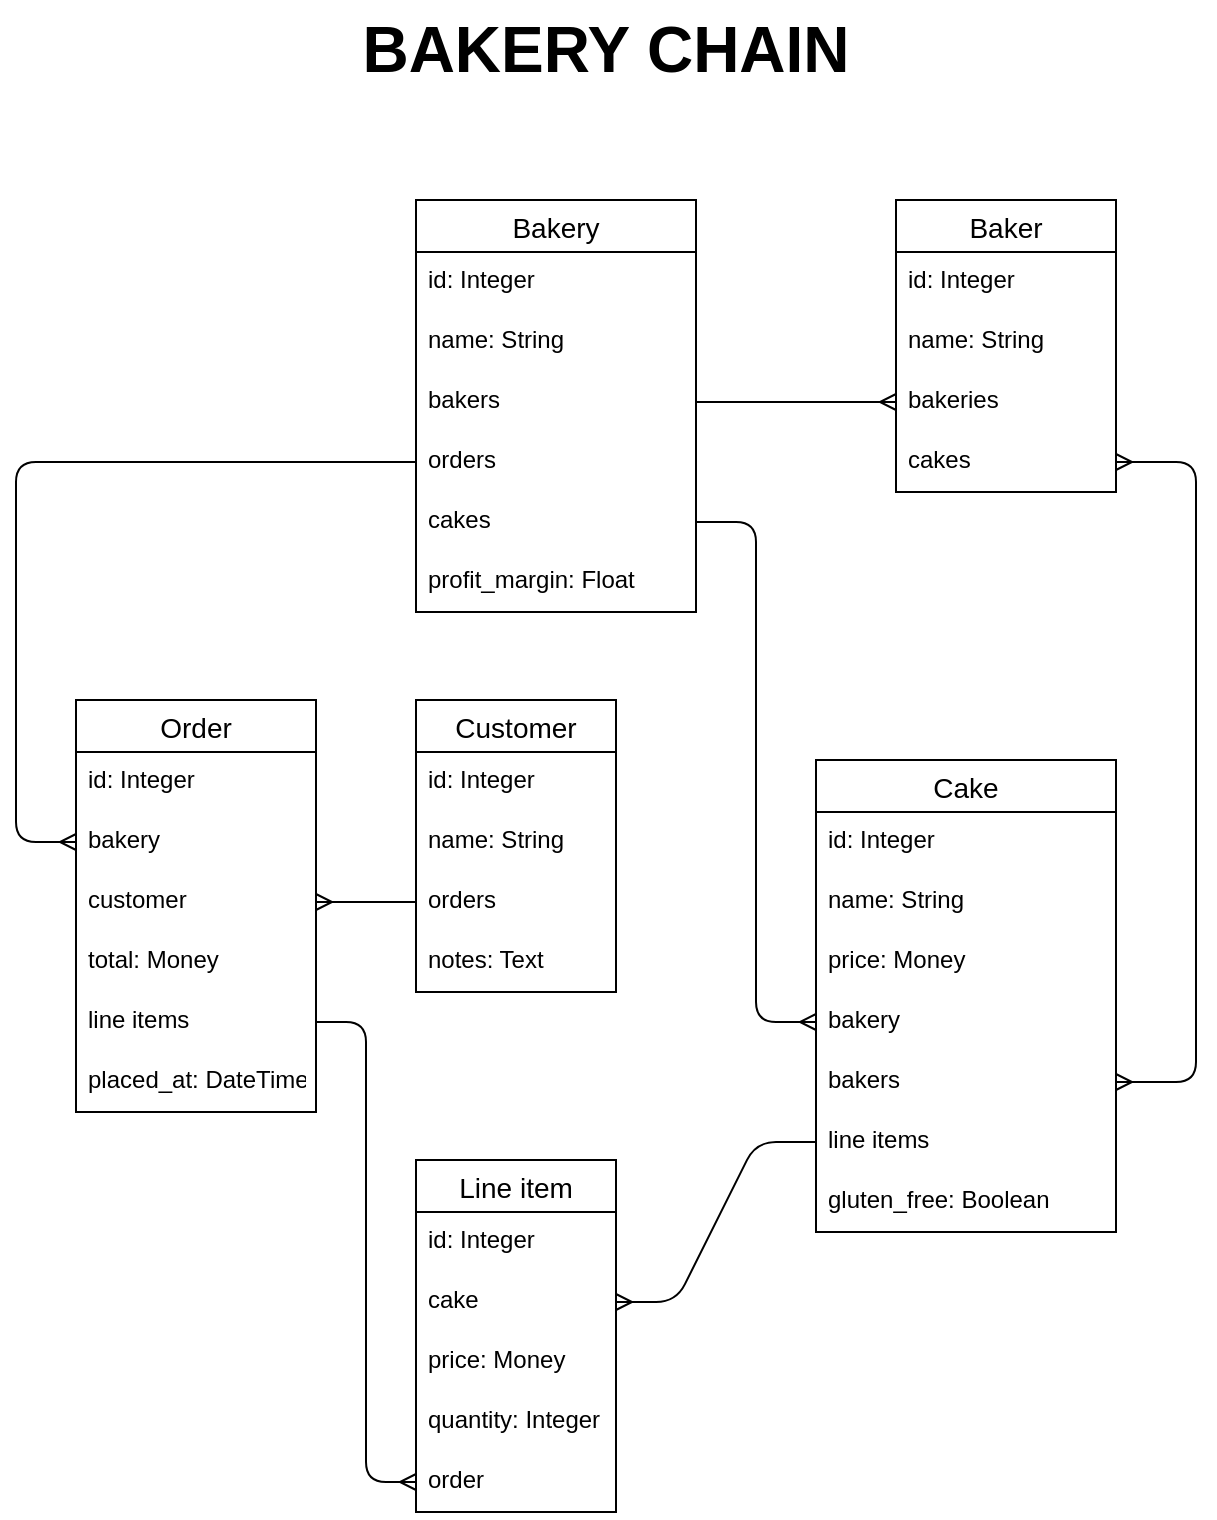 <mxfile version="14.6.13" type="device"><diagram id="R2lEEEUBdFMjLlhIrx00" name="Page-1"><mxGraphModel dx="946" dy="1803" grid="1" gridSize="10" guides="1" tooltips="1" connect="1" arrows="1" fold="1" page="1" pageScale="1" pageWidth="850" pageHeight="1100" math="0" shadow="0" extFonts="Permanent Marker^https://fonts.googleapis.com/css?family=Permanent+Marker"><root><mxCell id="0"/><mxCell id="1" parent="0"/><mxCell id="kBxsYk4cJBn89Wh-khyj-1" value="BAKERY CHAIN" style="text;html=1;strokeColor=none;fillColor=none;align=center;verticalAlign=middle;whiteSpace=wrap;rounded=0;fontSize=32;fontStyle=1" vertex="1" parent="1"><mxGeometry x="240" y="-960" width="370" height="50" as="geometry"/></mxCell><mxCell id="kBxsYk4cJBn89Wh-khyj-15" value="Bakery" style="swimlane;fontStyle=0;childLayout=stackLayout;horizontal=1;startSize=26;horizontalStack=0;resizeParent=1;resizeParentMax=0;resizeLast=0;collapsible=1;marginBottom=0;align=center;fontSize=14;" vertex="1" parent="1"><mxGeometry x="330" y="-860" width="140" height="206" as="geometry"/></mxCell><mxCell id="kBxsYk4cJBn89Wh-khyj-16" value="id: Integer" style="text;strokeColor=none;fillColor=none;spacingLeft=4;spacingRight=4;overflow=hidden;rotatable=0;points=[[0,0.5],[1,0.5]];portConstraint=eastwest;fontSize=12;" vertex="1" parent="kBxsYk4cJBn89Wh-khyj-15"><mxGeometry y="26" width="140" height="30" as="geometry"/></mxCell><mxCell id="kBxsYk4cJBn89Wh-khyj-17" value="name: String" style="text;strokeColor=none;fillColor=none;spacingLeft=4;spacingRight=4;overflow=hidden;rotatable=0;points=[[0,0.5],[1,0.5]];portConstraint=eastwest;fontSize=12;" vertex="1" parent="kBxsYk4cJBn89Wh-khyj-15"><mxGeometry y="56" width="140" height="30" as="geometry"/></mxCell><mxCell id="kBxsYk4cJBn89Wh-khyj-18" value="bakers" style="text;strokeColor=none;fillColor=none;spacingLeft=4;spacingRight=4;overflow=hidden;rotatable=0;points=[[0,0.5],[1,0.5]];portConstraint=eastwest;fontSize=12;" vertex="1" parent="kBxsYk4cJBn89Wh-khyj-15"><mxGeometry y="86" width="140" height="30" as="geometry"/></mxCell><mxCell id="kBxsYk4cJBn89Wh-khyj-82" value="orders" style="text;strokeColor=none;fillColor=none;spacingLeft=4;spacingRight=4;overflow=hidden;rotatable=0;points=[[0,0.5],[1,0.5]];portConstraint=eastwest;fontSize=12;" vertex="1" parent="kBxsYk4cJBn89Wh-khyj-15"><mxGeometry y="116" width="140" height="30" as="geometry"/></mxCell><mxCell id="kBxsYk4cJBn89Wh-khyj-19" value="cakes" style="text;strokeColor=none;fillColor=none;spacingLeft=4;spacingRight=4;overflow=hidden;rotatable=0;points=[[0,0.5],[1,0.5]];portConstraint=eastwest;fontSize=12;" vertex="1" parent="kBxsYk4cJBn89Wh-khyj-15"><mxGeometry y="146" width="140" height="30" as="geometry"/></mxCell><mxCell id="kBxsYk4cJBn89Wh-khyj-87" value="profit_margin: Float" style="text;strokeColor=none;fillColor=none;spacingLeft=4;spacingRight=4;overflow=hidden;rotatable=0;points=[[0,0.5],[1,0.5]];portConstraint=eastwest;fontSize=12;" vertex="1" parent="kBxsYk4cJBn89Wh-khyj-15"><mxGeometry y="176" width="140" height="30" as="geometry"/></mxCell><mxCell id="kBxsYk4cJBn89Wh-khyj-21" value="Baker" style="swimlane;fontStyle=0;childLayout=stackLayout;horizontal=1;startSize=26;horizontalStack=0;resizeParent=1;resizeParentMax=0;resizeLast=0;collapsible=1;marginBottom=0;align=center;fontSize=14;" vertex="1" parent="1"><mxGeometry x="570" y="-860" width="110" height="146" as="geometry"/></mxCell><mxCell id="kBxsYk4cJBn89Wh-khyj-22" value="id: Integer" style="text;strokeColor=none;fillColor=none;spacingLeft=4;spacingRight=4;overflow=hidden;rotatable=0;points=[[0,0.5],[1,0.5]];portConstraint=eastwest;fontSize=12;" vertex="1" parent="kBxsYk4cJBn89Wh-khyj-21"><mxGeometry y="26" width="110" height="30" as="geometry"/></mxCell><mxCell id="kBxsYk4cJBn89Wh-khyj-23" value="name: String" style="text;strokeColor=none;fillColor=none;spacingLeft=4;spacingRight=4;overflow=hidden;rotatable=0;points=[[0,0.5],[1,0.5]];portConstraint=eastwest;fontSize=12;" vertex="1" parent="kBxsYk4cJBn89Wh-khyj-21"><mxGeometry y="56" width="110" height="30" as="geometry"/></mxCell><mxCell id="kBxsYk4cJBn89Wh-khyj-24" value="bakeries" style="text;strokeColor=none;fillColor=none;spacingLeft=4;spacingRight=4;overflow=hidden;rotatable=0;points=[[0,0.5],[1,0.5]];portConstraint=eastwest;fontSize=12;" vertex="1" parent="kBxsYk4cJBn89Wh-khyj-21"><mxGeometry y="86" width="110" height="30" as="geometry"/></mxCell><mxCell id="kBxsYk4cJBn89Wh-khyj-25" value="cakes" style="text;strokeColor=none;fillColor=none;spacingLeft=4;spacingRight=4;overflow=hidden;rotatable=0;points=[[0,0.5],[1,0.5]];portConstraint=eastwest;fontSize=12;" vertex="1" parent="kBxsYk4cJBn89Wh-khyj-21"><mxGeometry y="116" width="110" height="30" as="geometry"/></mxCell><mxCell id="kBxsYk4cJBn89Wh-khyj-26" value="Cake" style="swimlane;fontStyle=0;childLayout=stackLayout;horizontal=1;startSize=26;horizontalStack=0;resizeParent=1;resizeParentMax=0;resizeLast=0;collapsible=1;marginBottom=0;align=center;fontSize=14;" vertex="1" parent="1"><mxGeometry x="530" y="-580" width="150" height="236" as="geometry"/></mxCell><mxCell id="kBxsYk4cJBn89Wh-khyj-27" value="id: Integer" style="text;strokeColor=none;fillColor=none;spacingLeft=4;spacingRight=4;overflow=hidden;rotatable=0;points=[[0,0.5],[1,0.5]];portConstraint=eastwest;fontSize=12;" vertex="1" parent="kBxsYk4cJBn89Wh-khyj-26"><mxGeometry y="26" width="150" height="30" as="geometry"/></mxCell><mxCell id="kBxsYk4cJBn89Wh-khyj-28" value="name: String" style="text;strokeColor=none;fillColor=none;spacingLeft=4;spacingRight=4;overflow=hidden;rotatable=0;points=[[0,0.5],[1,0.5]];portConstraint=eastwest;fontSize=12;" vertex="1" parent="kBxsYk4cJBn89Wh-khyj-26"><mxGeometry y="56" width="150" height="30" as="geometry"/></mxCell><mxCell id="kBxsYk4cJBn89Wh-khyj-69" value="price: Money" style="text;strokeColor=none;fillColor=none;spacingLeft=4;spacingRight=4;overflow=hidden;rotatable=0;points=[[0,0.5],[1,0.5]];portConstraint=eastwest;fontSize=12;" vertex="1" parent="kBxsYk4cJBn89Wh-khyj-26"><mxGeometry y="86" width="150" height="30" as="geometry"/></mxCell><mxCell id="kBxsYk4cJBn89Wh-khyj-77" value="bakery" style="text;strokeColor=none;fillColor=none;spacingLeft=4;spacingRight=4;overflow=hidden;rotatable=0;points=[[0,0.5],[1,0.5]];portConstraint=eastwest;fontSize=12;" vertex="1" parent="kBxsYk4cJBn89Wh-khyj-26"><mxGeometry y="116" width="150" height="30" as="geometry"/></mxCell><mxCell id="kBxsYk4cJBn89Wh-khyj-30" value="bakers" style="text;strokeColor=none;fillColor=none;spacingLeft=4;spacingRight=4;overflow=hidden;rotatable=0;points=[[0,0.5],[1,0.5]];portConstraint=eastwest;fontSize=12;" vertex="1" parent="kBxsYk4cJBn89Wh-khyj-26"><mxGeometry y="146" width="150" height="30" as="geometry"/></mxCell><mxCell id="kBxsYk4cJBn89Wh-khyj-72" value="line items" style="text;strokeColor=none;fillColor=none;spacingLeft=4;spacingRight=4;overflow=hidden;rotatable=0;points=[[0,0.5],[1,0.5]];portConstraint=eastwest;fontSize=12;" vertex="1" parent="kBxsYk4cJBn89Wh-khyj-26"><mxGeometry y="176" width="150" height="30" as="geometry"/></mxCell><mxCell id="kBxsYk4cJBn89Wh-khyj-86" value="gluten_free: Boolean" style="text;strokeColor=none;fillColor=none;spacingLeft=4;spacingRight=4;overflow=hidden;rotatable=0;points=[[0,0.5],[1,0.5]];portConstraint=eastwest;fontSize=12;" vertex="1" parent="kBxsYk4cJBn89Wh-khyj-26"><mxGeometry y="206" width="150" height="30" as="geometry"/></mxCell><mxCell id="kBxsYk4cJBn89Wh-khyj-40" value="" style="edgeStyle=elbowEdgeStyle;fontSize=12;html=1;endArrow=ERmany;startArrow=ERmany;entryX=1;entryY=0.5;entryDx=0;entryDy=0;" edge="1" parent="1" source="kBxsYk4cJBn89Wh-khyj-25" target="kBxsYk4cJBn89Wh-khyj-30"><mxGeometry width="100" height="100" relative="1" as="geometry"><mxPoint x="425.5" y="-400" as="sourcePoint"/><mxPoint x="525.5" y="-500" as="targetPoint"/><Array as="points"><mxPoint x="720" y="-590"/></Array></mxGeometry></mxCell><mxCell id="kBxsYk4cJBn89Wh-khyj-42" value="" style="edgeStyle=elbowEdgeStyle;fontSize=12;html=1;endArrow=ERmany;startArrow=none;startFill=0;" edge="1" parent="1" source="kBxsYk4cJBn89Wh-khyj-18" target="kBxsYk4cJBn89Wh-khyj-24"><mxGeometry width="100" height="100" relative="1" as="geometry"><mxPoint x="360.5" y="-730" as="sourcePoint"/><mxPoint x="460.5" y="-830" as="targetPoint"/></mxGeometry></mxCell><mxCell id="kBxsYk4cJBn89Wh-khyj-43" value="Order" style="swimlane;fontStyle=0;childLayout=stackLayout;horizontal=1;startSize=26;horizontalStack=0;resizeParent=1;resizeParentMax=0;resizeLast=0;collapsible=1;marginBottom=0;align=center;fontSize=14;" vertex="1" parent="1"><mxGeometry x="160" y="-610" width="120" height="206" as="geometry"/></mxCell><mxCell id="kBxsYk4cJBn89Wh-khyj-80" value="id: Integer" style="text;strokeColor=none;fillColor=none;spacingLeft=4;spacingRight=4;overflow=hidden;rotatable=0;points=[[0,0.5],[1,0.5]];portConstraint=eastwest;fontSize=12;" vertex="1" parent="kBxsYk4cJBn89Wh-khyj-43"><mxGeometry y="26" width="120" height="30" as="geometry"/></mxCell><mxCell id="kBxsYk4cJBn89Wh-khyj-44" value="bakery" style="text;strokeColor=none;fillColor=none;spacingLeft=4;spacingRight=4;overflow=hidden;rotatable=0;points=[[0,0.5],[1,0.5]];portConstraint=eastwest;fontSize=12;" vertex="1" parent="kBxsYk4cJBn89Wh-khyj-43"><mxGeometry y="56" width="120" height="30" as="geometry"/></mxCell><mxCell id="kBxsYk4cJBn89Wh-khyj-45" value="customer" style="text;strokeColor=none;fillColor=none;spacingLeft=4;spacingRight=4;overflow=hidden;rotatable=0;points=[[0,0.5],[1,0.5]];portConstraint=eastwest;fontSize=12;" vertex="1" parent="kBxsYk4cJBn89Wh-khyj-43"><mxGeometry y="86" width="120" height="30" as="geometry"/></mxCell><mxCell id="kBxsYk4cJBn89Wh-khyj-74" value="total: Money" style="text;strokeColor=none;fillColor=none;spacingLeft=4;spacingRight=4;overflow=hidden;rotatable=0;points=[[0,0.5],[1,0.5]];portConstraint=eastwest;fontSize=12;" vertex="1" parent="kBxsYk4cJBn89Wh-khyj-43"><mxGeometry y="116" width="120" height="30" as="geometry"/></mxCell><mxCell id="kBxsYk4cJBn89Wh-khyj-46" value="line items" style="text;strokeColor=none;fillColor=none;spacingLeft=4;spacingRight=4;overflow=hidden;rotatable=0;points=[[0,0.5],[1,0.5]];portConstraint=eastwest;fontSize=12;" vertex="1" parent="kBxsYk4cJBn89Wh-khyj-43"><mxGeometry y="146" width="120" height="30" as="geometry"/></mxCell><mxCell id="kBxsYk4cJBn89Wh-khyj-89" value="placed_at: DateTime" style="text;strokeColor=none;fillColor=none;spacingLeft=4;spacingRight=4;overflow=hidden;rotatable=0;points=[[0,0.5],[1,0.5]];portConstraint=eastwest;fontSize=12;" vertex="1" parent="kBxsYk4cJBn89Wh-khyj-43"><mxGeometry y="176" width="120" height="30" as="geometry"/></mxCell><mxCell id="kBxsYk4cJBn89Wh-khyj-60" value="Line item" style="swimlane;fontStyle=0;childLayout=stackLayout;horizontal=1;startSize=26;horizontalStack=0;resizeParent=1;resizeParentMax=0;resizeLast=0;collapsible=1;marginBottom=0;align=center;fontSize=14;" vertex="1" parent="1"><mxGeometry x="330" y="-380" width="100" height="176" as="geometry"/></mxCell><mxCell id="kBxsYk4cJBn89Wh-khyj-61" value="id: Integer" style="text;strokeColor=none;fillColor=none;spacingLeft=4;spacingRight=4;overflow=hidden;rotatable=0;points=[[0,0.5],[1,0.5]];portConstraint=eastwest;fontSize=12;" vertex="1" parent="kBxsYk4cJBn89Wh-khyj-60"><mxGeometry y="26" width="100" height="30" as="geometry"/></mxCell><mxCell id="kBxsYk4cJBn89Wh-khyj-76" value="cake" style="text;strokeColor=none;fillColor=none;spacingLeft=4;spacingRight=4;overflow=hidden;rotatable=0;points=[[0,0.5],[1,0.5]];portConstraint=eastwest;fontSize=12;" vertex="1" parent="kBxsYk4cJBn89Wh-khyj-60"><mxGeometry y="56" width="100" height="30" as="geometry"/></mxCell><mxCell id="kBxsYk4cJBn89Wh-khyj-62" value="price: Money" style="text;strokeColor=none;fillColor=none;spacingLeft=4;spacingRight=4;overflow=hidden;rotatable=0;points=[[0,0.5],[1,0.5]];portConstraint=eastwest;fontSize=12;" vertex="1" parent="kBxsYk4cJBn89Wh-khyj-60"><mxGeometry y="86" width="100" height="30" as="geometry"/></mxCell><mxCell id="kBxsYk4cJBn89Wh-khyj-63" value="quantity: Integer" style="text;strokeColor=none;fillColor=none;spacingLeft=4;spacingRight=4;overflow=hidden;rotatable=0;points=[[0,0.5],[1,0.5]];portConstraint=eastwest;fontSize=12;" vertex="1" parent="kBxsYk4cJBn89Wh-khyj-60"><mxGeometry y="116" width="100" height="30" as="geometry"/></mxCell><mxCell id="kBxsYk4cJBn89Wh-khyj-71" value="order&#10;" style="text;strokeColor=none;fillColor=none;spacingLeft=4;spacingRight=4;overflow=hidden;rotatable=0;points=[[0,0.5],[1,0.5]];portConstraint=eastwest;fontSize=12;" vertex="1" parent="kBxsYk4cJBn89Wh-khyj-60"><mxGeometry y="146" width="100" height="30" as="geometry"/></mxCell><mxCell id="kBxsYk4cJBn89Wh-khyj-64" value="Customer" style="swimlane;fontStyle=0;childLayout=stackLayout;horizontal=1;startSize=26;horizontalStack=0;resizeParent=1;resizeParentMax=0;resizeLast=0;collapsible=1;marginBottom=0;align=center;fontSize=14;" vertex="1" parent="1"><mxGeometry x="330" y="-610" width="100" height="146" as="geometry"/></mxCell><mxCell id="kBxsYk4cJBn89Wh-khyj-65" value="id: Integer" style="text;strokeColor=none;fillColor=none;spacingLeft=4;spacingRight=4;overflow=hidden;rotatable=0;points=[[0,0.5],[1,0.5]];portConstraint=eastwest;fontSize=12;" vertex="1" parent="kBxsYk4cJBn89Wh-khyj-64"><mxGeometry y="26" width="100" height="30" as="geometry"/></mxCell><mxCell id="kBxsYk4cJBn89Wh-khyj-75" value="name: String" style="text;strokeColor=none;fillColor=none;spacingLeft=4;spacingRight=4;overflow=hidden;rotatable=0;points=[[0,0.5],[1,0.5]];portConstraint=eastwest;fontSize=12;" vertex="1" parent="kBxsYk4cJBn89Wh-khyj-64"><mxGeometry y="56" width="100" height="30" as="geometry"/></mxCell><mxCell id="kBxsYk4cJBn89Wh-khyj-66" value="orders" style="text;strokeColor=none;fillColor=none;spacingLeft=4;spacingRight=4;overflow=hidden;rotatable=0;points=[[0,0.5],[1,0.5]];portConstraint=eastwest;fontSize=12;" vertex="1" parent="kBxsYk4cJBn89Wh-khyj-64"><mxGeometry y="86" width="100" height="30" as="geometry"/></mxCell><mxCell id="kBxsYk4cJBn89Wh-khyj-83" value="notes: Text" style="text;strokeColor=none;fillColor=none;spacingLeft=4;spacingRight=4;overflow=hidden;rotatable=0;points=[[0,0.5],[1,0.5]];portConstraint=eastwest;fontSize=12;" vertex="1" parent="kBxsYk4cJBn89Wh-khyj-64"><mxGeometry y="116" width="100" height="30" as="geometry"/></mxCell><mxCell id="kBxsYk4cJBn89Wh-khyj-68" value="" style="edgeStyle=elbowEdgeStyle;fontSize=12;html=1;endArrow=ERmany;exitX=0;exitY=0.5;exitDx=0;exitDy=0;" edge="1" parent="1" source="kBxsYk4cJBn89Wh-khyj-66" target="kBxsYk4cJBn89Wh-khyj-45"><mxGeometry width="100" height="100" relative="1" as="geometry"><mxPoint x="380" y="-390" as="sourcePoint"/><mxPoint x="480" y="-490" as="targetPoint"/></mxGeometry></mxCell><mxCell id="kBxsYk4cJBn89Wh-khyj-70" value="" style="edgeStyle=elbowEdgeStyle;fontSize=12;html=1;endArrow=ERmany;exitX=1;exitY=0.5;exitDx=0;exitDy=0;entryX=0;entryY=0.5;entryDx=0;entryDy=0;" edge="1" parent="1" source="kBxsYk4cJBn89Wh-khyj-46" target="kBxsYk4cJBn89Wh-khyj-71"><mxGeometry width="100" height="100" relative="1" as="geometry"><mxPoint x="380" y="-390" as="sourcePoint"/><mxPoint x="480" y="-490" as="targetPoint"/></mxGeometry></mxCell><mxCell id="kBxsYk4cJBn89Wh-khyj-78" value="" style="edgeStyle=elbowEdgeStyle;fontSize=12;html=1;endArrow=ERmany;exitX=1;exitY=0.5;exitDx=0;exitDy=0;entryX=0;entryY=0.5;entryDx=0;entryDy=0;" edge="1" parent="1" source="kBxsYk4cJBn89Wh-khyj-19" target="kBxsYk4cJBn89Wh-khyj-77"><mxGeometry width="100" height="100" relative="1" as="geometry"><mxPoint x="370" y="-430" as="sourcePoint"/><mxPoint x="470" y="-530" as="targetPoint"/></mxGeometry></mxCell><mxCell id="kBxsYk4cJBn89Wh-khyj-81" value="" style="edgeStyle=elbowEdgeStyle;fontSize=12;html=1;endArrow=ERmany;entryX=0;entryY=0.5;entryDx=0;entryDy=0;exitX=0;exitY=0.5;exitDx=0;exitDy=0;" edge="1" parent="1" source="kBxsYk4cJBn89Wh-khyj-82" target="kBxsYk4cJBn89Wh-khyj-44"><mxGeometry width="100" height="100" relative="1" as="geometry"><mxPoint x="280" y="-700" as="sourcePoint"/><mxPoint x="470" y="-550" as="targetPoint"/><Array as="points"><mxPoint x="130" y="-620"/></Array></mxGeometry></mxCell><mxCell id="kBxsYk4cJBn89Wh-khyj-91" value="" style="edgeStyle=entityRelationEdgeStyle;fontSize=12;html=1;endArrow=ERmany;" edge="1" parent="1" source="kBxsYk4cJBn89Wh-khyj-72" target="kBxsYk4cJBn89Wh-khyj-76"><mxGeometry width="100" height="100" relative="1" as="geometry"><mxPoint x="340" y="-350" as="sourcePoint"/><mxPoint x="440" y="-450" as="targetPoint"/></mxGeometry></mxCell></root></mxGraphModel></diagram></mxfile>